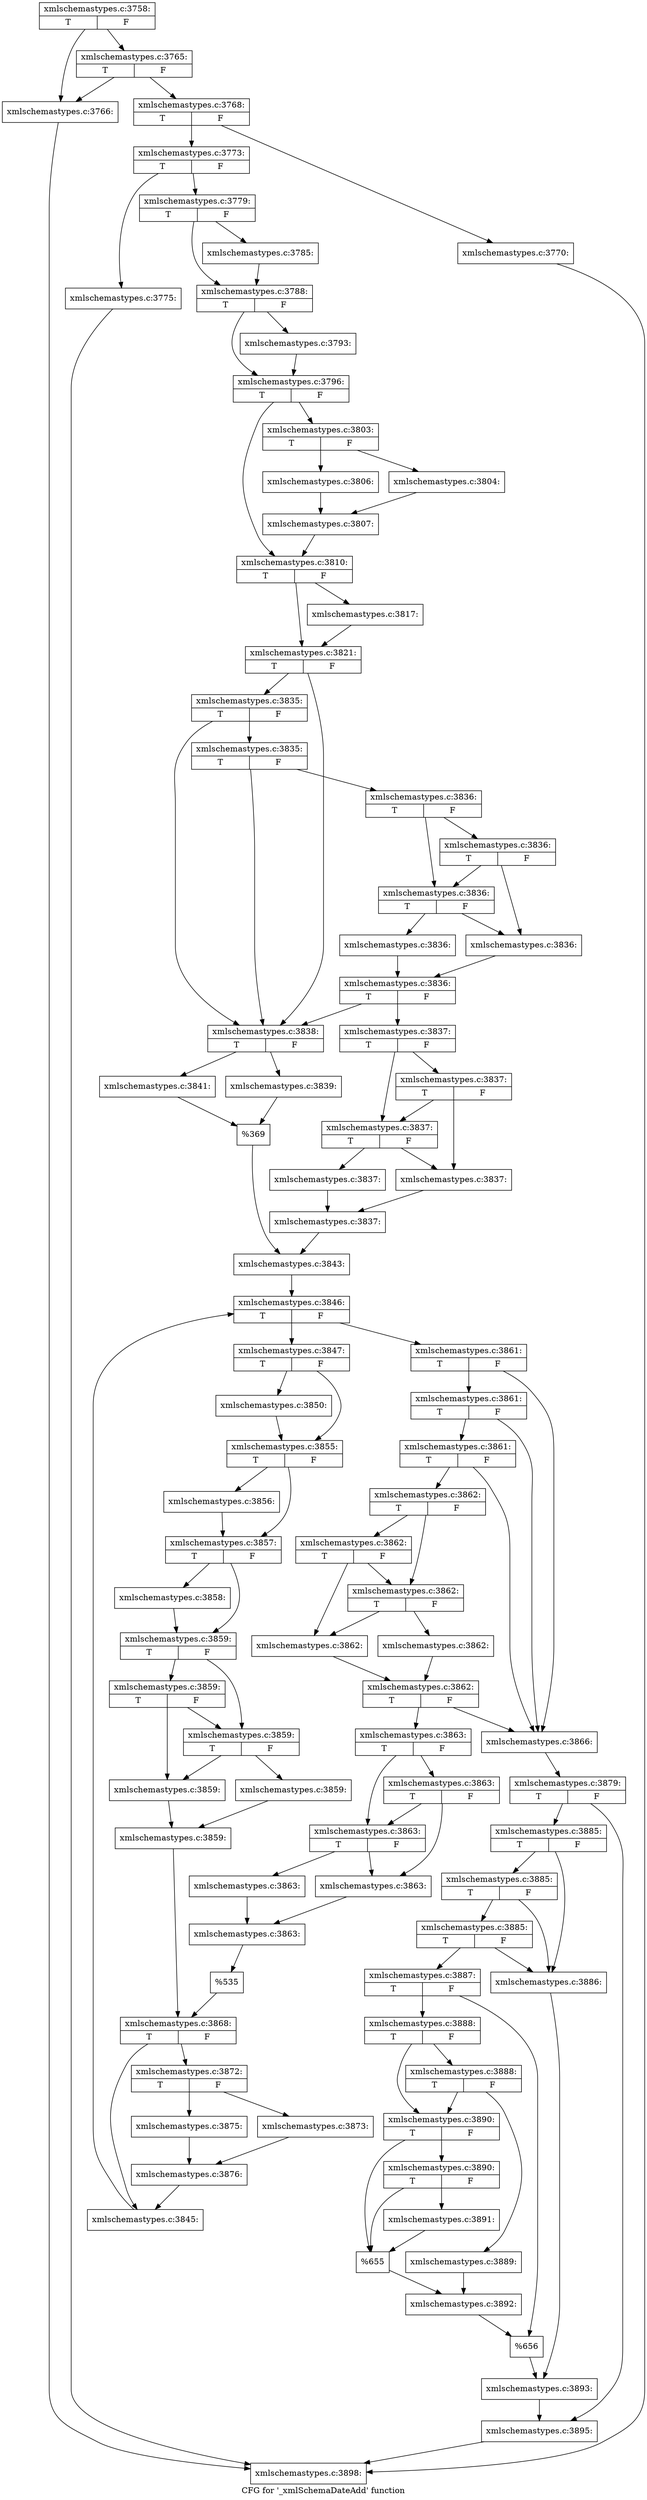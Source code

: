 digraph "CFG for '_xmlSchemaDateAdd' function" {
	label="CFG for '_xmlSchemaDateAdd' function";

	Node0x587f100 [shape=record,label="{xmlschemastypes.c:3758:|{<s0>T|<s1>F}}"];
	Node0x587f100 -> Node0x5a4c170;
	Node0x587f100 -> Node0x5a4c210;
	Node0x5a4c210 [shape=record,label="{xmlschemastypes.c:3765:|{<s0>T|<s1>F}}"];
	Node0x5a4c210 -> Node0x5a4c170;
	Node0x5a4c210 -> Node0x5a4c1c0;
	Node0x5a4c170 [shape=record,label="{xmlschemastypes.c:3766:}"];
	Node0x5a4c170 -> Node0x587d440;
	Node0x5a4c1c0 [shape=record,label="{xmlschemastypes.c:3768:|{<s0>T|<s1>F}}"];
	Node0x5a4c1c0 -> Node0x5a4cc30;
	Node0x5a4c1c0 -> Node0x5a4cc80;
	Node0x5a4cc30 [shape=record,label="{xmlschemastypes.c:3770:}"];
	Node0x5a4cc30 -> Node0x587d440;
	Node0x5a4cc80 [shape=record,label="{xmlschemastypes.c:3773:|{<s0>T|<s1>F}}"];
	Node0x5a4cc80 -> Node0x5a4d310;
	Node0x5a4cc80 -> Node0x5a4d360;
	Node0x5a4d310 [shape=record,label="{xmlschemastypes.c:3775:}"];
	Node0x5a4d310 -> Node0x587d440;
	Node0x5a4d360 [shape=record,label="{xmlschemastypes.c:3779:|{<s0>T|<s1>F}}"];
	Node0x5a4d360 -> Node0x5a4e370;
	Node0x5a4d360 -> Node0x5a4e3c0;
	Node0x5a4e370 [shape=record,label="{xmlschemastypes.c:3785:}"];
	Node0x5a4e370 -> Node0x5a4e3c0;
	Node0x5a4e3c0 [shape=record,label="{xmlschemastypes.c:3788:|{<s0>T|<s1>F}}"];
	Node0x5a4e3c0 -> Node0x5a4f7f0;
	Node0x5a4e3c0 -> Node0x5a4f840;
	Node0x5a4f7f0 [shape=record,label="{xmlschemastypes.c:3793:}"];
	Node0x5a4f7f0 -> Node0x5a4f840;
	Node0x5a4f840 [shape=record,label="{xmlschemastypes.c:3796:|{<s0>T|<s1>F}}"];
	Node0x5a4f840 -> Node0x5a51bc0;
	Node0x5a4f840 -> Node0x5a51c10;
	Node0x5a51bc0 [shape=record,label="{xmlschemastypes.c:3803:|{<s0>T|<s1>F}}"];
	Node0x5a51bc0 -> Node0x5a52100;
	Node0x5a51bc0 -> Node0x5a521a0;
	Node0x5a52100 [shape=record,label="{xmlschemastypes.c:3804:}"];
	Node0x5a52100 -> Node0x5a52150;
	Node0x5a521a0 [shape=record,label="{xmlschemastypes.c:3806:}"];
	Node0x5a521a0 -> Node0x5a52150;
	Node0x5a52150 [shape=record,label="{xmlschemastypes.c:3807:}"];
	Node0x5a52150 -> Node0x5a51c10;
	Node0x5a51c10 [shape=record,label="{xmlschemastypes.c:3810:|{<s0>T|<s1>F}}"];
	Node0x5a51c10 -> Node0x5a548d0;
	Node0x5a51c10 -> Node0x5a54920;
	Node0x5a548d0 [shape=record,label="{xmlschemastypes.c:3817:}"];
	Node0x5a548d0 -> Node0x5a54920;
	Node0x5a54920 [shape=record,label="{xmlschemastypes.c:3821:|{<s0>T|<s1>F}}"];
	Node0x5a54920 -> Node0x5a57b10;
	Node0x5a54920 -> Node0x5a57a40;
	Node0x5a57b10 [shape=record,label="{xmlschemastypes.c:3835:|{<s0>T|<s1>F}}"];
	Node0x5a57b10 -> Node0x5a57e90;
	Node0x5a57b10 -> Node0x5a57a40;
	Node0x5a57e90 [shape=record,label="{xmlschemastypes.c:3835:|{<s0>T|<s1>F}}"];
	Node0x5a57e90 -> Node0x5a57a90;
	Node0x5a57e90 -> Node0x5a57a40;
	Node0x5a57a90 [shape=record,label="{xmlschemastypes.c:3836:|{<s0>T|<s1>F}}"];
	Node0x5a57a90 -> Node0x5a58a10;
	Node0x5a57a90 -> Node0x5a589c0;
	Node0x5a58a10 [shape=record,label="{xmlschemastypes.c:3836:|{<s0>T|<s1>F}}"];
	Node0x5a58a10 -> Node0x5a588d0;
	Node0x5a58a10 -> Node0x5a589c0;
	Node0x5a589c0 [shape=record,label="{xmlschemastypes.c:3836:|{<s0>T|<s1>F}}"];
	Node0x5a589c0 -> Node0x5a588d0;
	Node0x5a589c0 -> Node0x5a58920;
	Node0x5a588d0 [shape=record,label="{xmlschemastypes.c:3836:}"];
	Node0x5a588d0 -> Node0x5a58970;
	Node0x5a58920 [shape=record,label="{xmlschemastypes.c:3836:}"];
	Node0x5a58920 -> Node0x5a58970;
	Node0x5a58970 [shape=record,label="{xmlschemastypes.c:3836:|{<s0>T|<s1>F}}"];
	Node0x5a58970 -> Node0x5a579a0;
	Node0x5a58970 -> Node0x5a57a40;
	Node0x5a579a0 [shape=record,label="{xmlschemastypes.c:3837:|{<s0>T|<s1>F}}"];
	Node0x5a579a0 -> Node0x5a5a020;
	Node0x5a579a0 -> Node0x5a59fd0;
	Node0x5a5a020 [shape=record,label="{xmlschemastypes.c:3837:|{<s0>T|<s1>F}}"];
	Node0x5a5a020 -> Node0x5a59ee0;
	Node0x5a5a020 -> Node0x5a59fd0;
	Node0x5a59fd0 [shape=record,label="{xmlschemastypes.c:3837:|{<s0>T|<s1>F}}"];
	Node0x5a59fd0 -> Node0x5a59ee0;
	Node0x5a59fd0 -> Node0x5a59f30;
	Node0x5a59ee0 [shape=record,label="{xmlschemastypes.c:3837:}"];
	Node0x5a59ee0 -> Node0x5a59f80;
	Node0x5a59f30 [shape=record,label="{xmlschemastypes.c:3837:}"];
	Node0x5a59f30 -> Node0x5a59f80;
	Node0x5a59f80 [shape=record,label="{xmlschemastypes.c:3837:}"];
	Node0x5a59f80 -> Node0x5a579f0;
	Node0x5a57a40 [shape=record,label="{xmlschemastypes.c:3838:|{<s0>T|<s1>F}}"];
	Node0x5a57a40 -> Node0x5a5b470;
	Node0x5a57a40 -> Node0x5a5b510;
	Node0x5a5b470 [shape=record,label="{xmlschemastypes.c:3839:}"];
	Node0x5a5b470 -> Node0x5a5b4c0;
	Node0x5a5b510 [shape=record,label="{xmlschemastypes.c:3841:}"];
	Node0x5a5b510 -> Node0x5a5b4c0;
	Node0x5a5b4c0 [shape=record,label="{%369}"];
	Node0x5a5b4c0 -> Node0x5a579f0;
	Node0x5a579f0 [shape=record,label="{xmlschemastypes.c:3843:}"];
	Node0x5a579f0 -> Node0x5a5c8a0;
	Node0x5a5c8a0 [shape=record,label="{xmlschemastypes.c:3846:|{<s0>T|<s1>F}}"];
	Node0x5a5c8a0 -> Node0x5a5ca60;
	Node0x5a5c8a0 -> Node0x5a5cb00;
	Node0x5a5ca60 [shape=record,label="{xmlschemastypes.c:3847:|{<s0>T|<s1>F}}"];
	Node0x5a5ca60 -> Node0x5a5e670;
	Node0x5a5ca60 -> Node0x5a5e6c0;
	Node0x5a5e670 [shape=record,label="{xmlschemastypes.c:3850:}"];
	Node0x5a5e670 -> Node0x5a5e6c0;
	Node0x5a5e6c0 [shape=record,label="{xmlschemastypes.c:3855:|{<s0>T|<s1>F}}"];
	Node0x5a5e6c0 -> Node0x5a5ec00;
	Node0x5a5e6c0 -> Node0x5a5ec50;
	Node0x5a5ec00 [shape=record,label="{xmlschemastypes.c:3856:}"];
	Node0x5a5ec00 -> Node0x5a5ec50;
	Node0x5a5ec50 [shape=record,label="{xmlschemastypes.c:3857:|{<s0>T|<s1>F}}"];
	Node0x5a5ec50 -> Node0x5a5f0e0;
	Node0x5a5ec50 -> Node0x5a5f130;
	Node0x5a5f0e0 [shape=record,label="{xmlschemastypes.c:3858:}"];
	Node0x5a5f0e0 -> Node0x5a5f130;
	Node0x5a5f130 [shape=record,label="{xmlschemastypes.c:3859:|{<s0>T|<s1>F}}"];
	Node0x5a5f130 -> Node0x5a5f6f0;
	Node0x5a5f130 -> Node0x5a5f6a0;
	Node0x5a5f6f0 [shape=record,label="{xmlschemastypes.c:3859:|{<s0>T|<s1>F}}"];
	Node0x5a5f6f0 -> Node0x5a5f5b0;
	Node0x5a5f6f0 -> Node0x5a5f6a0;
	Node0x5a5f6a0 [shape=record,label="{xmlschemastypes.c:3859:|{<s0>T|<s1>F}}"];
	Node0x5a5f6a0 -> Node0x5a5f5b0;
	Node0x5a5f6a0 -> Node0x5a5f600;
	Node0x5a5f5b0 [shape=record,label="{xmlschemastypes.c:3859:}"];
	Node0x5a5f5b0 -> Node0x5a5f650;
	Node0x5a5f600 [shape=record,label="{xmlschemastypes.c:3859:}"];
	Node0x5a5f600 -> Node0x5a5f650;
	Node0x5a5f650 [shape=record,label="{xmlschemastypes.c:3859:}"];
	Node0x5a5f650 -> Node0x5a5cab0;
	Node0x5a5cb00 [shape=record,label="{xmlschemastypes.c:3861:|{<s0>T|<s1>F}}"];
	Node0x5a5cb00 -> Node0x5a60810;
	Node0x5a5cb00 -> Node0x5a60740;
	Node0x5a60810 [shape=record,label="{xmlschemastypes.c:3861:|{<s0>T|<s1>F}}"];
	Node0x5a60810 -> Node0x5a60b90;
	Node0x5a60810 -> Node0x5a60740;
	Node0x5a60b90 [shape=record,label="{xmlschemastypes.c:3861:|{<s0>T|<s1>F}}"];
	Node0x5a60b90 -> Node0x5a60790;
	Node0x5a60b90 -> Node0x5a60740;
	Node0x5a60790 [shape=record,label="{xmlschemastypes.c:3862:|{<s0>T|<s1>F}}"];
	Node0x5a60790 -> Node0x5a61570;
	Node0x5a60790 -> Node0x5a61520;
	Node0x5a61570 [shape=record,label="{xmlschemastypes.c:3862:|{<s0>T|<s1>F}}"];
	Node0x5a61570 -> Node0x5a61430;
	Node0x5a61570 -> Node0x5a61520;
	Node0x5a61520 [shape=record,label="{xmlschemastypes.c:3862:|{<s0>T|<s1>F}}"];
	Node0x5a61520 -> Node0x5a61430;
	Node0x5a61520 -> Node0x5a61480;
	Node0x5a61430 [shape=record,label="{xmlschemastypes.c:3862:}"];
	Node0x5a61430 -> Node0x5a614d0;
	Node0x5a61480 [shape=record,label="{xmlschemastypes.c:3862:}"];
	Node0x5a61480 -> Node0x5a614d0;
	Node0x5a614d0 [shape=record,label="{xmlschemastypes.c:3862:|{<s0>T|<s1>F}}"];
	Node0x5a614d0 -> Node0x5a606a0;
	Node0x5a614d0 -> Node0x5a60740;
	Node0x5a606a0 [shape=record,label="{xmlschemastypes.c:3863:|{<s0>T|<s1>F}}"];
	Node0x5a606a0 -> Node0x5a62bf0;
	Node0x5a606a0 -> Node0x5a62ba0;
	Node0x5a62bf0 [shape=record,label="{xmlschemastypes.c:3863:|{<s0>T|<s1>F}}"];
	Node0x5a62bf0 -> Node0x5a62ab0;
	Node0x5a62bf0 -> Node0x5a62ba0;
	Node0x5a62ba0 [shape=record,label="{xmlschemastypes.c:3863:|{<s0>T|<s1>F}}"];
	Node0x5a62ba0 -> Node0x5a62ab0;
	Node0x5a62ba0 -> Node0x5a62b00;
	Node0x5a62ab0 [shape=record,label="{xmlschemastypes.c:3863:}"];
	Node0x5a62ab0 -> Node0x5a62b50;
	Node0x5a62b00 [shape=record,label="{xmlschemastypes.c:3863:}"];
	Node0x5a62b00 -> Node0x5a62b50;
	Node0x5a62b50 [shape=record,label="{xmlschemastypes.c:3863:}"];
	Node0x5a62b50 -> Node0x5a606f0;
	Node0x5a60740 [shape=record,label="{xmlschemastypes.c:3866:}"];
	Node0x5a60740 -> Node0x5a5c820;
	Node0x5a606f0 [shape=record,label="{%535}"];
	Node0x5a606f0 -> Node0x5a5cab0;
	Node0x5a5cab0 [shape=record,label="{xmlschemastypes.c:3868:|{<s0>T|<s1>F}}"];
	Node0x5a5cab0 -> Node0x5a65b10;
	Node0x5a5cab0 -> Node0x5a65b60;
	Node0x5a65b10 [shape=record,label="{xmlschemastypes.c:3872:|{<s0>T|<s1>F}}"];
	Node0x5a65b10 -> Node0x5a66050;
	Node0x5a65b10 -> Node0x5a660f0;
	Node0x5a66050 [shape=record,label="{xmlschemastypes.c:3873:}"];
	Node0x5a66050 -> Node0x5a660a0;
	Node0x5a660f0 [shape=record,label="{xmlschemastypes.c:3875:}"];
	Node0x5a660f0 -> Node0x5a660a0;
	Node0x5a660a0 [shape=record,label="{xmlschemastypes.c:3876:}"];
	Node0x5a660a0 -> Node0x5a65b60;
	Node0x5a65b60 [shape=record,label="{xmlschemastypes.c:3845:}"];
	Node0x5a65b60 -> Node0x5a5c8a0;
	Node0x5a5c820 [shape=record,label="{xmlschemastypes.c:3879:|{<s0>T|<s1>F}}"];
	Node0x5a5c820 -> Node0x5a5c600;
	Node0x5a5c820 -> Node0x5a67130;
	Node0x5a5c600 [shape=record,label="{xmlschemastypes.c:3885:|{<s0>T|<s1>F}}"];
	Node0x5a5c600 -> Node0x5a67620;
	Node0x5a5c600 -> Node0x5a67790;
	Node0x5a67790 [shape=record,label="{xmlschemastypes.c:3885:|{<s0>T|<s1>F}}"];
	Node0x5a67790 -> Node0x5a67620;
	Node0x5a67790 -> Node0x5a67710;
	Node0x5a67710 [shape=record,label="{xmlschemastypes.c:3885:|{<s0>T|<s1>F}}"];
	Node0x5a67710 -> Node0x5a67620;
	Node0x5a67710 -> Node0x5a676c0;
	Node0x5a67620 [shape=record,label="{xmlschemastypes.c:3886:}"];
	Node0x5a67620 -> Node0x5a67670;
	Node0x5a676c0 [shape=record,label="{xmlschemastypes.c:3887:|{<s0>T|<s1>F}}"];
	Node0x5a676c0 -> Node0x5a686b0;
	Node0x5a676c0 -> Node0x5a68700;
	Node0x5a686b0 [shape=record,label="{xmlschemastypes.c:3888:|{<s0>T|<s1>F}}"];
	Node0x5a686b0 -> Node0x5a68ce0;
	Node0x5a686b0 -> Node0x5a68c90;
	Node0x5a68ce0 [shape=record,label="{xmlschemastypes.c:3888:|{<s0>T|<s1>F}}"];
	Node0x5a68ce0 -> Node0x5a68bf0;
	Node0x5a68ce0 -> Node0x5a68c90;
	Node0x5a68bf0 [shape=record,label="{xmlschemastypes.c:3889:}"];
	Node0x5a68bf0 -> Node0x5a68c40;
	Node0x5a68c90 [shape=record,label="{xmlschemastypes.c:3890:|{<s0>T|<s1>F}}"];
	Node0x5a68c90 -> Node0x5a69980;
	Node0x5a68c90 -> Node0x5a69930;
	Node0x5a69980 [shape=record,label="{xmlschemastypes.c:3890:|{<s0>T|<s1>F}}"];
	Node0x5a69980 -> Node0x5a698e0;
	Node0x5a69980 -> Node0x5a69930;
	Node0x5a698e0 [shape=record,label="{xmlschemastypes.c:3891:}"];
	Node0x5a698e0 -> Node0x5a69930;
	Node0x5a69930 [shape=record,label="{%655}"];
	Node0x5a69930 -> Node0x5a68c40;
	Node0x5a68c40 [shape=record,label="{xmlschemastypes.c:3892:}"];
	Node0x5a68c40 -> Node0x5a68700;
	Node0x5a68700 [shape=record,label="{%656}"];
	Node0x5a68700 -> Node0x5a67670;
	Node0x5a67670 [shape=record,label="{xmlschemastypes.c:3893:}"];
	Node0x5a67670 -> Node0x5a67130;
	Node0x5a67130 [shape=record,label="{xmlschemastypes.c:3895:}"];
	Node0x5a67130 -> Node0x587d440;
	Node0x587d440 [shape=record,label="{xmlschemastypes.c:3898:}"];
}
